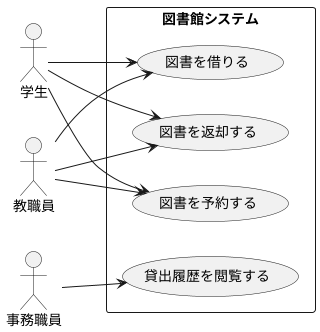 @startuml 大原情報科学大学・図書館システム
left to right direction

actor 学生 as Student
actor 教職員 as Teacher
actor 事務職員 as Staff

rectangle 図書館システム {
  usecase "図書を借りる" as Checkout
  usecase "図書を返却する" as Return
  usecase "図書を予約する" as Reserve
  usecase "貸出履歴を閲覧する" as ViewHistory
}

Student --> Checkout
Student --> Return
Student --> Reserve

Teacher --> Checkout
Teacher --> Return
Teacher --> Reserve

Staff --> ViewHistory
@enduml
